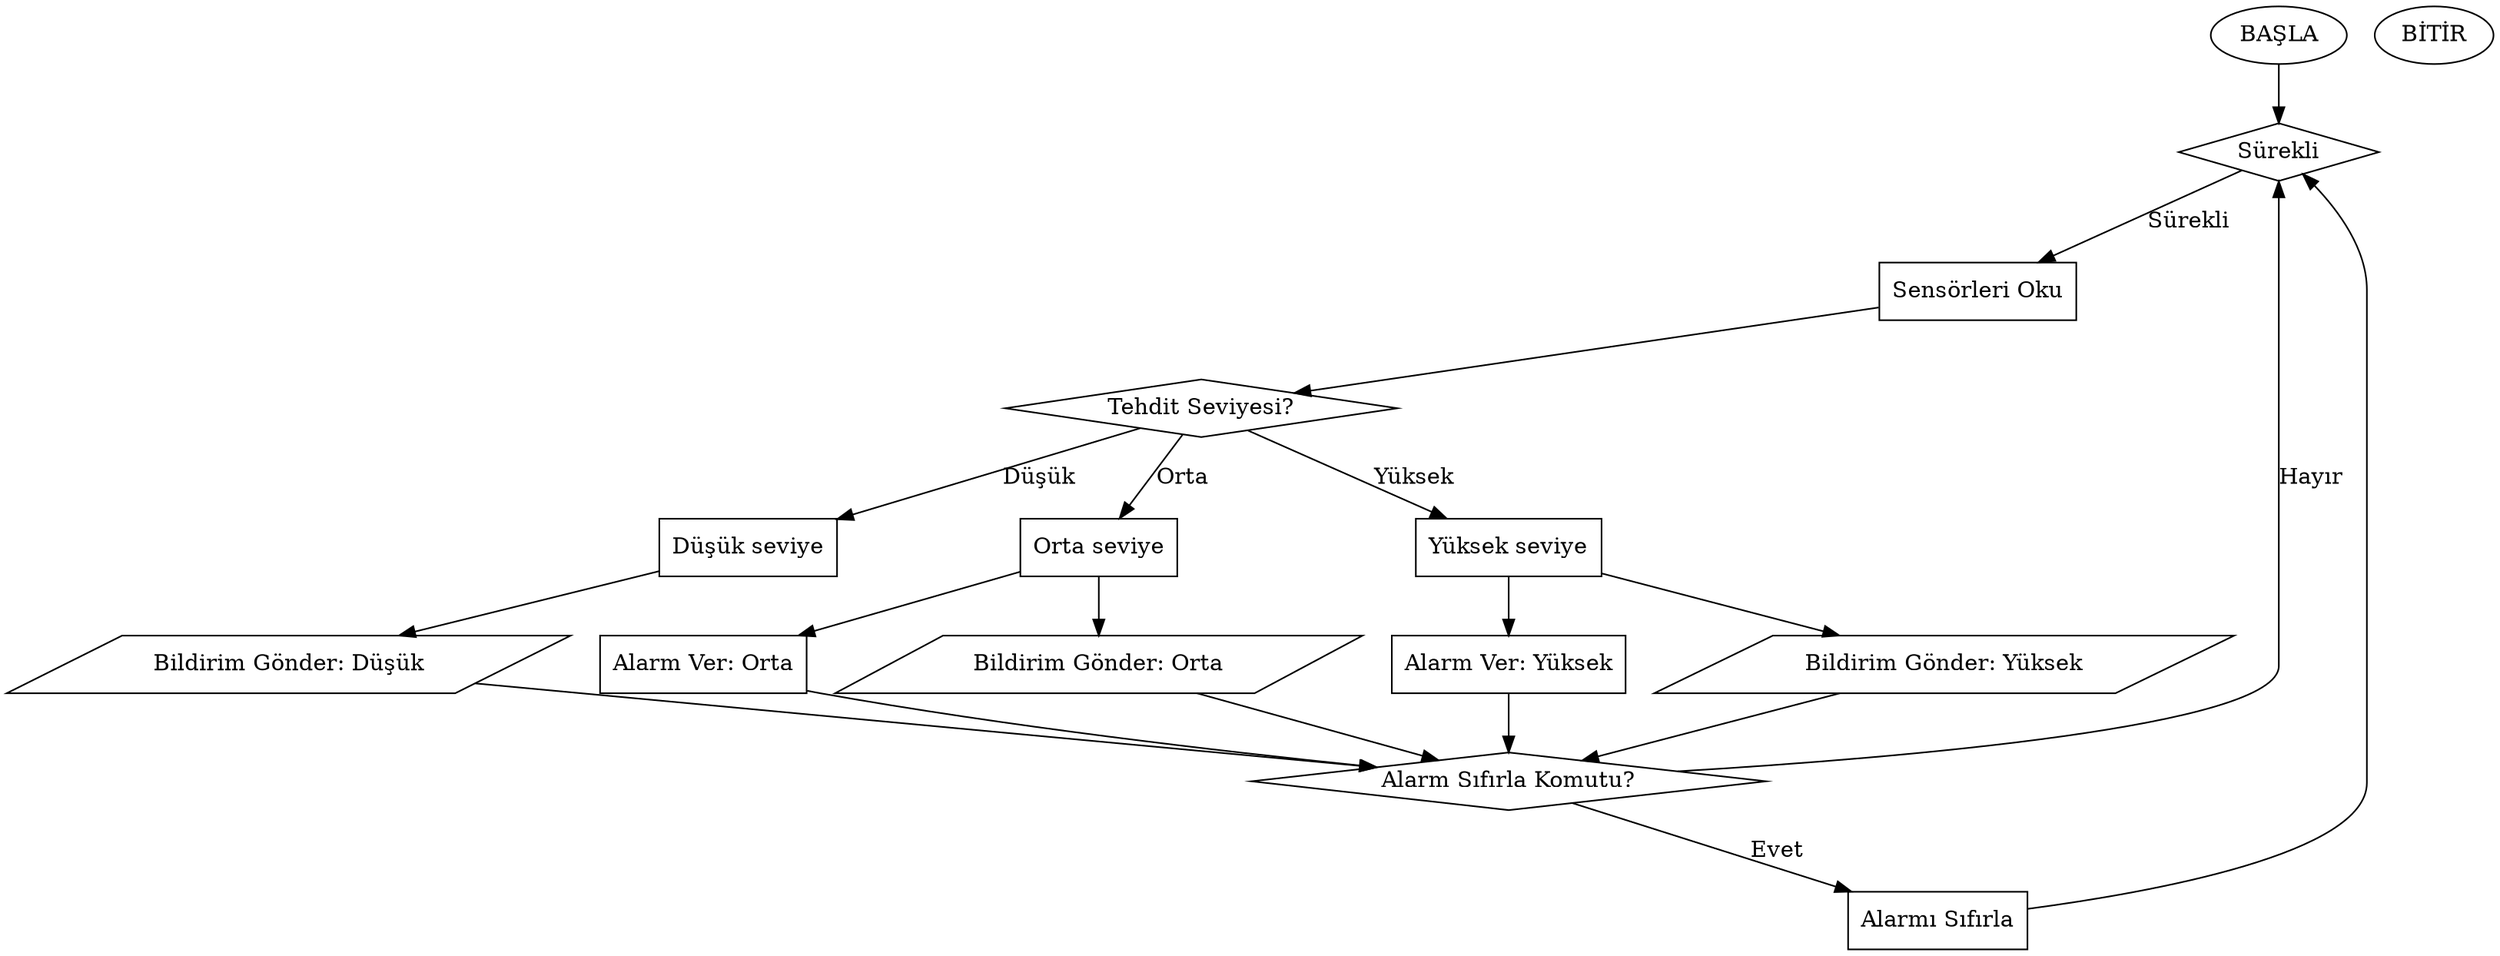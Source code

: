 digraph AkilliEvGuvenlik {
    rankdir=TB;
    node [shape=box];

    BASLA [shape=oval, label="BAŞLA"];
    SUREKLI [shape=diamond, label="Sürekli"];
    SENSOR_OKU [label="Sensörleri Oku"];
    TEHDIT [shape=diamond, label="Tehdit Seviyesi?"];
    DUSUK [label="Düşük seviye"];
    ORTA [label="Orta seviye"];
    YUKSEK [label="Yüksek seviye"];
    BILDIRIM_DUSUK [shape=parallelogram, label="Bildirim Gönder: Düşük"];
    ALARM_OR [shape=box, label="Alarm Ver: Orta"];
    BILDIRIM_OR [shape=parallelogram, label="Bildirim Gönder: Orta"];
    ALARM_YUK [shape=box, label="Alarm Ver: Yüksek"];
    BILDIRIM_YUK [shape=parallelogram, label="Bildirim Gönder: Yüksek"];
    ALARM_SIFIRLA [shape=diamond, label="Alarm Sıfırla Komutu?"];
    SIFIRLA [shape=box, label="Alarmı Sıfırla"];
    BITIR [shape=oval, label="BİTİR"];

    BASLA -> SUREKLI;
    SUREKLI -> SENSOR_OKU [label="Sürekli"];
    SENSOR_OKU -> TEHDIT;
    TEHDIT -> DUSUK [label="Düşük"];
    TEHDIT -> ORTA [label="Orta"];
    TEHDIT -> YUKSEK [label="Yüksek"];
    DUSUK -> BILDIRIM_DUSUK;
    ORTA -> ALARM_OR;
    ORTA -> BILDIRIM_OR;
    YUKSEK -> ALARM_YUK;
    YUKSEK -> BILDIRIM_YUK;

    BILDIRIM_DUSUK -> ALARM_SIFIRLA;
    ALARM_OR -> ALARM_SIFIRLA;
    BILDIRIM_OR -> ALARM_SIFIRLA;
    ALARM_YUK -> ALARM_SIFIRLA;
    BILDIRIM_YUK -> ALARM_SIFIRLA;

    ALARM_SIFIRLA -> SIFIRLA [label="Evet"];
    ALARM_SIFIRLA -> SUREKLI [label="Hayır"];
    SIFIRLA -> SUREKLI;
}
